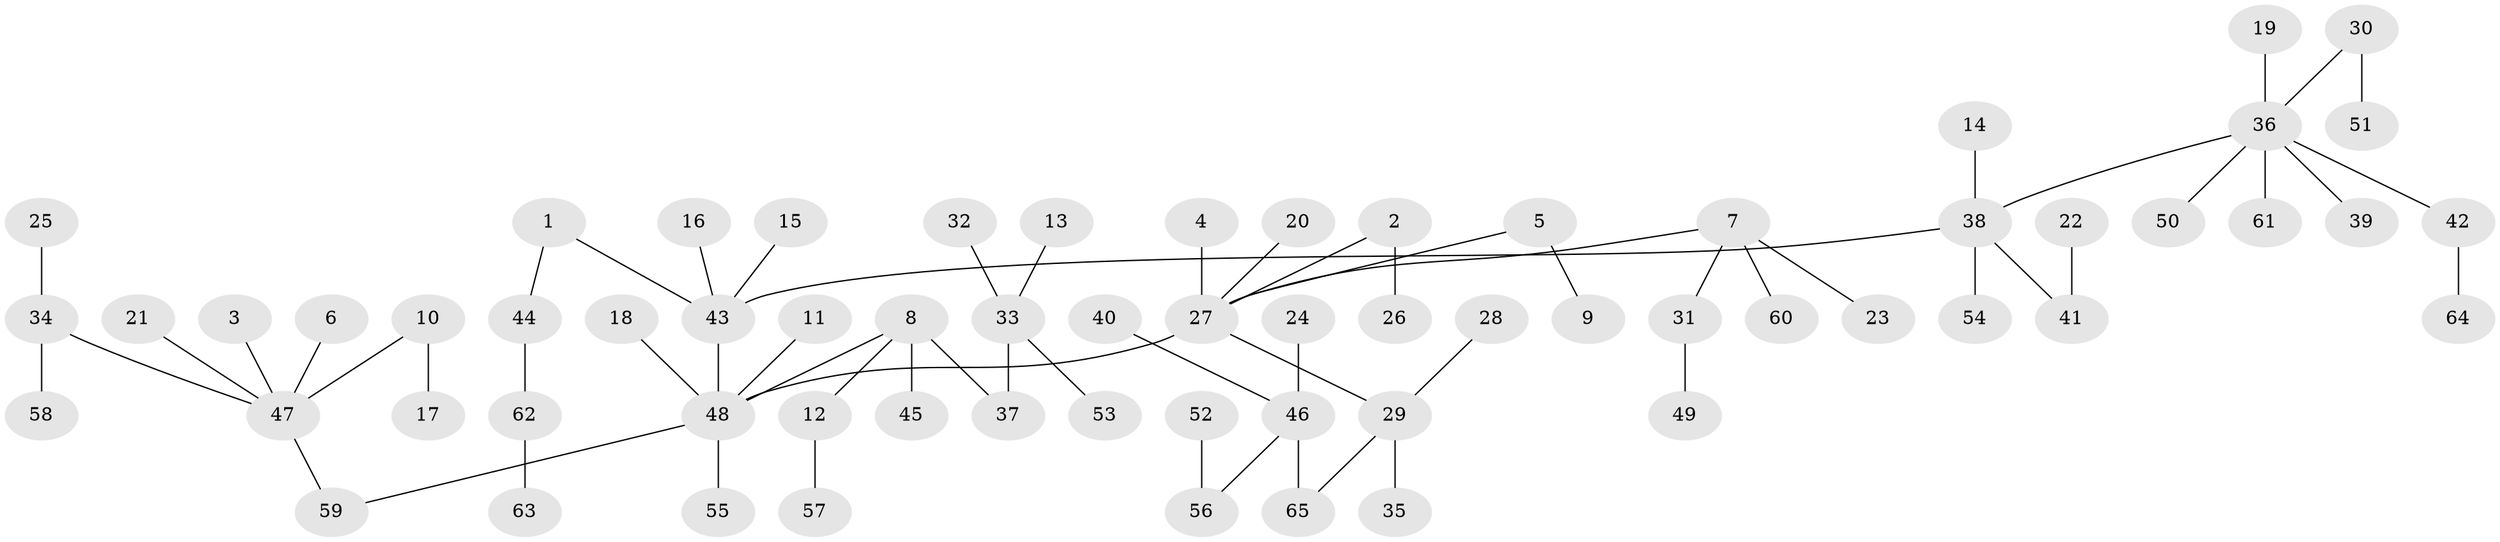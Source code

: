 // original degree distribution, {6: 0.023076923076923078, 4: 0.015384615384615385, 2: 0.23846153846153847, 3: 0.12307692307692308, 8: 0.015384615384615385, 5: 0.03076923076923077, 1: 0.5384615384615384, 7: 0.007692307692307693, 9: 0.007692307692307693}
// Generated by graph-tools (version 1.1) at 2025/26/03/09/25 03:26:31]
// undirected, 65 vertices, 64 edges
graph export_dot {
graph [start="1"]
  node [color=gray90,style=filled];
  1;
  2;
  3;
  4;
  5;
  6;
  7;
  8;
  9;
  10;
  11;
  12;
  13;
  14;
  15;
  16;
  17;
  18;
  19;
  20;
  21;
  22;
  23;
  24;
  25;
  26;
  27;
  28;
  29;
  30;
  31;
  32;
  33;
  34;
  35;
  36;
  37;
  38;
  39;
  40;
  41;
  42;
  43;
  44;
  45;
  46;
  47;
  48;
  49;
  50;
  51;
  52;
  53;
  54;
  55;
  56;
  57;
  58;
  59;
  60;
  61;
  62;
  63;
  64;
  65;
  1 -- 43 [weight=1.0];
  1 -- 44 [weight=1.0];
  2 -- 26 [weight=1.0];
  2 -- 27 [weight=1.0];
  3 -- 47 [weight=1.0];
  4 -- 27 [weight=1.0];
  5 -- 9 [weight=1.0];
  5 -- 27 [weight=1.0];
  6 -- 47 [weight=1.0];
  7 -- 23 [weight=1.0];
  7 -- 27 [weight=1.0];
  7 -- 31 [weight=1.0];
  7 -- 60 [weight=1.0];
  8 -- 12 [weight=1.0];
  8 -- 37 [weight=1.0];
  8 -- 45 [weight=1.0];
  8 -- 48 [weight=1.0];
  10 -- 17 [weight=1.0];
  10 -- 47 [weight=1.0];
  11 -- 48 [weight=1.0];
  12 -- 57 [weight=1.0];
  13 -- 33 [weight=1.0];
  14 -- 38 [weight=1.0];
  15 -- 43 [weight=1.0];
  16 -- 43 [weight=1.0];
  18 -- 48 [weight=1.0];
  19 -- 36 [weight=1.0];
  20 -- 27 [weight=1.0];
  21 -- 47 [weight=1.0];
  22 -- 41 [weight=1.0];
  24 -- 46 [weight=1.0];
  25 -- 34 [weight=1.0];
  27 -- 29 [weight=1.0];
  27 -- 48 [weight=1.0];
  28 -- 29 [weight=1.0];
  29 -- 35 [weight=1.0];
  29 -- 65 [weight=1.0];
  30 -- 36 [weight=1.0];
  30 -- 51 [weight=1.0];
  31 -- 49 [weight=1.0];
  32 -- 33 [weight=1.0];
  33 -- 37 [weight=1.0];
  33 -- 53 [weight=1.0];
  34 -- 47 [weight=1.0];
  34 -- 58 [weight=1.0];
  36 -- 38 [weight=1.0];
  36 -- 39 [weight=1.0];
  36 -- 42 [weight=1.0];
  36 -- 50 [weight=1.0];
  36 -- 61 [weight=1.0];
  38 -- 41 [weight=1.0];
  38 -- 43 [weight=1.0];
  38 -- 54 [weight=1.0];
  40 -- 46 [weight=1.0];
  42 -- 64 [weight=1.0];
  43 -- 48 [weight=1.0];
  44 -- 62 [weight=1.0];
  46 -- 56 [weight=1.0];
  46 -- 65 [weight=1.0];
  47 -- 59 [weight=1.0];
  48 -- 55 [weight=1.0];
  48 -- 59 [weight=1.0];
  52 -- 56 [weight=1.0];
  62 -- 63 [weight=1.0];
}
